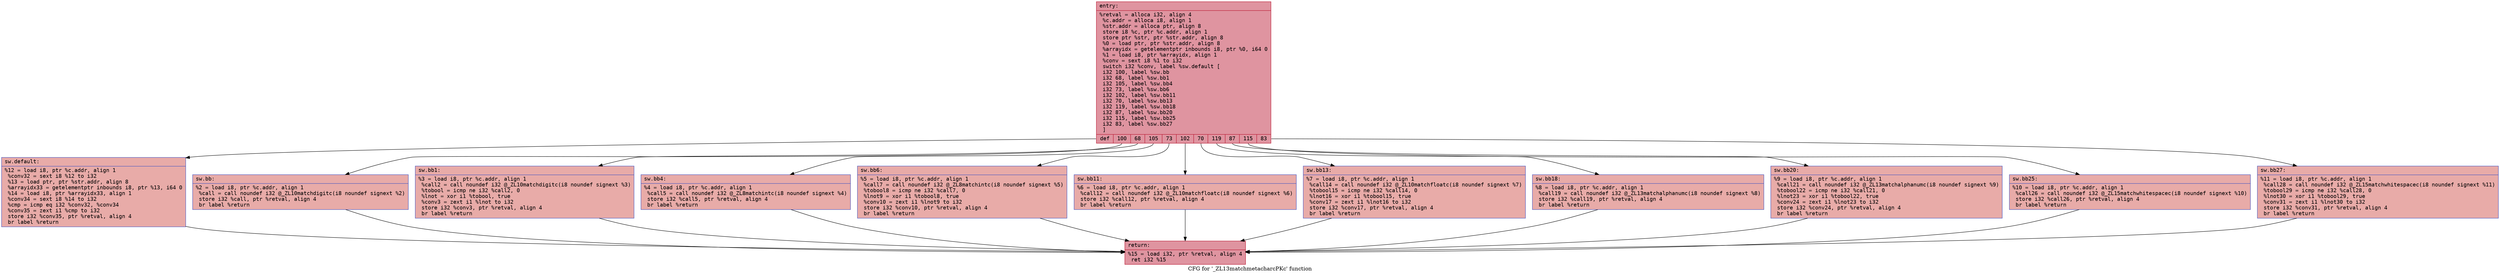digraph "CFG for '_ZL13matchmetacharcPKc' function" {
	label="CFG for '_ZL13matchmetacharcPKc' function";

	Node0x5584167d01b0 [shape=record,color="#b70d28ff", style=filled, fillcolor="#b70d2870" fontname="Courier",label="{entry:\l|  %retval = alloca i32, align 4\l  %c.addr = alloca i8, align 1\l  %str.addr = alloca ptr, align 8\l  store i8 %c, ptr %c.addr, align 1\l  store ptr %str, ptr %str.addr, align 8\l  %0 = load ptr, ptr %str.addr, align 8\l  %arrayidx = getelementptr inbounds i8, ptr %0, i64 0\l  %1 = load i8, ptr %arrayidx, align 1\l  %conv = sext i8 %1 to i32\l  switch i32 %conv, label %sw.default [\l    i32 100, label %sw.bb\l    i32 68, label %sw.bb1\l    i32 105, label %sw.bb4\l    i32 73, label %sw.bb6\l    i32 102, label %sw.bb11\l    i32 70, label %sw.bb13\l    i32 119, label %sw.bb18\l    i32 87, label %sw.bb20\l    i32 115, label %sw.bb25\l    i32 83, label %sw.bb27\l  ]\l|{<s0>def|<s1>100|<s2>68|<s3>105|<s4>73|<s5>102|<s6>70|<s7>119|<s8>87|<s9>115|<s10>83}}"];
	Node0x5584167d01b0:s0 -> Node0x5584167d06c0[tooltip="entry -> sw.default\nProbability 9.09%" ];
	Node0x5584167d01b0:s1 -> Node0x5584167d0740[tooltip="entry -> sw.bb\nProbability 9.09%" ];
	Node0x5584167d01b0:s2 -> Node0x5584167d0810[tooltip="entry -> sw.bb1\nProbability 9.09%" ];
	Node0x5584167d01b0:s3 -> Node0x5584167d08e0[tooltip="entry -> sw.bb4\nProbability 9.09%" ];
	Node0x5584167d01b0:s4 -> Node0x5584167d09b0[tooltip="entry -> sw.bb6\nProbability 9.09%" ];
	Node0x5584167d01b0:s5 -> Node0x5584167d0c20[tooltip="entry -> sw.bb11\nProbability 9.09%" ];
	Node0x5584167d01b0:s6 -> Node0x5584167d0cf0[tooltip="entry -> sw.bb13\nProbability 9.09%" ];
	Node0x5584167d01b0:s7 -> Node0x5584167d0dc0[tooltip="entry -> sw.bb18\nProbability 9.09%" ];
	Node0x5584167d01b0:s8 -> Node0x5584167d0e90[tooltip="entry -> sw.bb20\nProbability 9.09%" ];
	Node0x5584167d01b0:s9 -> Node0x5584167d0f60[tooltip="entry -> sw.bb25\nProbability 9.09%" ];
	Node0x5584167d01b0:s10 -> Node0x5584167d1030[tooltip="entry -> sw.bb27\nProbability 9.09%" ];
	Node0x5584167d0740 [shape=record,color="#3d50c3ff", style=filled, fillcolor="#cc403a70" fontname="Courier",label="{sw.bb:\l|  %2 = load i8, ptr %c.addr, align 1\l  %call = call noundef i32 @_ZL10matchdigitc(i8 noundef signext %2)\l  store i32 %call, ptr %retval, align 4\l  br label %return\l}"];
	Node0x5584167d0740 -> Node0x5584167d16c0[tooltip="sw.bb -> return\nProbability 100.00%" ];
	Node0x5584167d0810 [shape=record,color="#3d50c3ff", style=filled, fillcolor="#cc403a70" fontname="Courier",label="{sw.bb1:\l|  %3 = load i8, ptr %c.addr, align 1\l  %call2 = call noundef i32 @_ZL10matchdigitc(i8 noundef signext %3)\l  %tobool = icmp ne i32 %call2, 0\l  %lnot = xor i1 %tobool, true\l  %conv3 = zext i1 %lnot to i32\l  store i32 %conv3, ptr %retval, align 4\l  br label %return\l}"];
	Node0x5584167d0810 -> Node0x5584167d16c0[tooltip="sw.bb1 -> return\nProbability 100.00%" ];
	Node0x5584167d08e0 [shape=record,color="#3d50c3ff", style=filled, fillcolor="#cc403a70" fontname="Courier",label="{sw.bb4:\l|  %4 = load i8, ptr %c.addr, align 1\l  %call5 = call noundef i32 @_ZL8matchintc(i8 noundef signext %4)\l  store i32 %call5, ptr %retval, align 4\l  br label %return\l}"];
	Node0x5584167d08e0 -> Node0x5584167d16c0[tooltip="sw.bb4 -> return\nProbability 100.00%" ];
	Node0x5584167d09b0 [shape=record,color="#3d50c3ff", style=filled, fillcolor="#cc403a70" fontname="Courier",label="{sw.bb6:\l|  %5 = load i8, ptr %c.addr, align 1\l  %call7 = call noundef i32 @_ZL8matchintc(i8 noundef signext %5)\l  %tobool8 = icmp ne i32 %call7, 0\l  %lnot9 = xor i1 %tobool8, true\l  %conv10 = zext i1 %lnot9 to i32\l  store i32 %conv10, ptr %retval, align 4\l  br label %return\l}"];
	Node0x5584167d09b0 -> Node0x5584167d16c0[tooltip="sw.bb6 -> return\nProbability 100.00%" ];
	Node0x5584167d0c20 [shape=record,color="#3d50c3ff", style=filled, fillcolor="#cc403a70" fontname="Courier",label="{sw.bb11:\l|  %6 = load i8, ptr %c.addr, align 1\l  %call12 = call noundef i32 @_ZL10matchfloatc(i8 noundef signext %6)\l  store i32 %call12, ptr %retval, align 4\l  br label %return\l}"];
	Node0x5584167d0c20 -> Node0x5584167d16c0[tooltip="sw.bb11 -> return\nProbability 100.00%" ];
	Node0x5584167d0cf0 [shape=record,color="#3d50c3ff", style=filled, fillcolor="#cc403a70" fontname="Courier",label="{sw.bb13:\l|  %7 = load i8, ptr %c.addr, align 1\l  %call14 = call noundef i32 @_ZL10matchfloatc(i8 noundef signext %7)\l  %tobool15 = icmp ne i32 %call14, 0\l  %lnot16 = xor i1 %tobool15, true\l  %conv17 = zext i1 %lnot16 to i32\l  store i32 %conv17, ptr %retval, align 4\l  br label %return\l}"];
	Node0x5584167d0cf0 -> Node0x5584167d16c0[tooltip="sw.bb13 -> return\nProbability 100.00%" ];
	Node0x5584167d0dc0 [shape=record,color="#3d50c3ff", style=filled, fillcolor="#cc403a70" fontname="Courier",label="{sw.bb18:\l|  %8 = load i8, ptr %c.addr, align 1\l  %call19 = call noundef i32 @_ZL13matchalphanumc(i8 noundef signext %8)\l  store i32 %call19, ptr %retval, align 4\l  br label %return\l}"];
	Node0x5584167d0dc0 -> Node0x5584167d16c0[tooltip="sw.bb18 -> return\nProbability 100.00%" ];
	Node0x5584167d0e90 [shape=record,color="#3d50c3ff", style=filled, fillcolor="#cc403a70" fontname="Courier",label="{sw.bb20:\l|  %9 = load i8, ptr %c.addr, align 1\l  %call21 = call noundef i32 @_ZL13matchalphanumc(i8 noundef signext %9)\l  %tobool22 = icmp ne i32 %call21, 0\l  %lnot23 = xor i1 %tobool22, true\l  %conv24 = zext i1 %lnot23 to i32\l  store i32 %conv24, ptr %retval, align 4\l  br label %return\l}"];
	Node0x5584167d0e90 -> Node0x5584167d16c0[tooltip="sw.bb20 -> return\nProbability 100.00%" ];
	Node0x5584167d0f60 [shape=record,color="#3d50c3ff", style=filled, fillcolor="#cc403a70" fontname="Courier",label="{sw.bb25:\l|  %10 = load i8, ptr %c.addr, align 1\l  %call26 = call noundef i32 @_ZL15matchwhitespacec(i8 noundef signext %10)\l  store i32 %call26, ptr %retval, align 4\l  br label %return\l}"];
	Node0x5584167d0f60 -> Node0x5584167d16c0[tooltip="sw.bb25 -> return\nProbability 100.00%" ];
	Node0x5584167d1030 [shape=record,color="#3d50c3ff", style=filled, fillcolor="#cc403a70" fontname="Courier",label="{sw.bb27:\l|  %11 = load i8, ptr %c.addr, align 1\l  %call28 = call noundef i32 @_ZL15matchwhitespacec(i8 noundef signext %11)\l  %tobool29 = icmp ne i32 %call28, 0\l  %lnot30 = xor i1 %tobool29, true\l  %conv31 = zext i1 %lnot30 to i32\l  store i32 %conv31, ptr %retval, align 4\l  br label %return\l}"];
	Node0x5584167d1030 -> Node0x5584167d16c0[tooltip="sw.bb27 -> return\nProbability 100.00%" ];
	Node0x5584167d06c0 [shape=record,color="#3d50c3ff", style=filled, fillcolor="#cc403a70" fontname="Courier",label="{sw.default:\l|  %12 = load i8, ptr %c.addr, align 1\l  %conv32 = sext i8 %12 to i32\l  %13 = load ptr, ptr %str.addr, align 8\l  %arrayidx33 = getelementptr inbounds i8, ptr %13, i64 0\l  %14 = load i8, ptr %arrayidx33, align 1\l  %conv34 = sext i8 %14 to i32\l  %cmp = icmp eq i32 %conv32, %conv34\l  %conv35 = zext i1 %cmp to i32\l  store i32 %conv35, ptr %retval, align 4\l  br label %return\l}"];
	Node0x5584167d06c0 -> Node0x5584167d16c0[tooltip="sw.default -> return\nProbability 100.00%" ];
	Node0x5584167d16c0 [shape=record,color="#b70d28ff", style=filled, fillcolor="#b70d2870" fontname="Courier",label="{return:\l|  %15 = load i32, ptr %retval, align 4\l  ret i32 %15\l}"];
}
